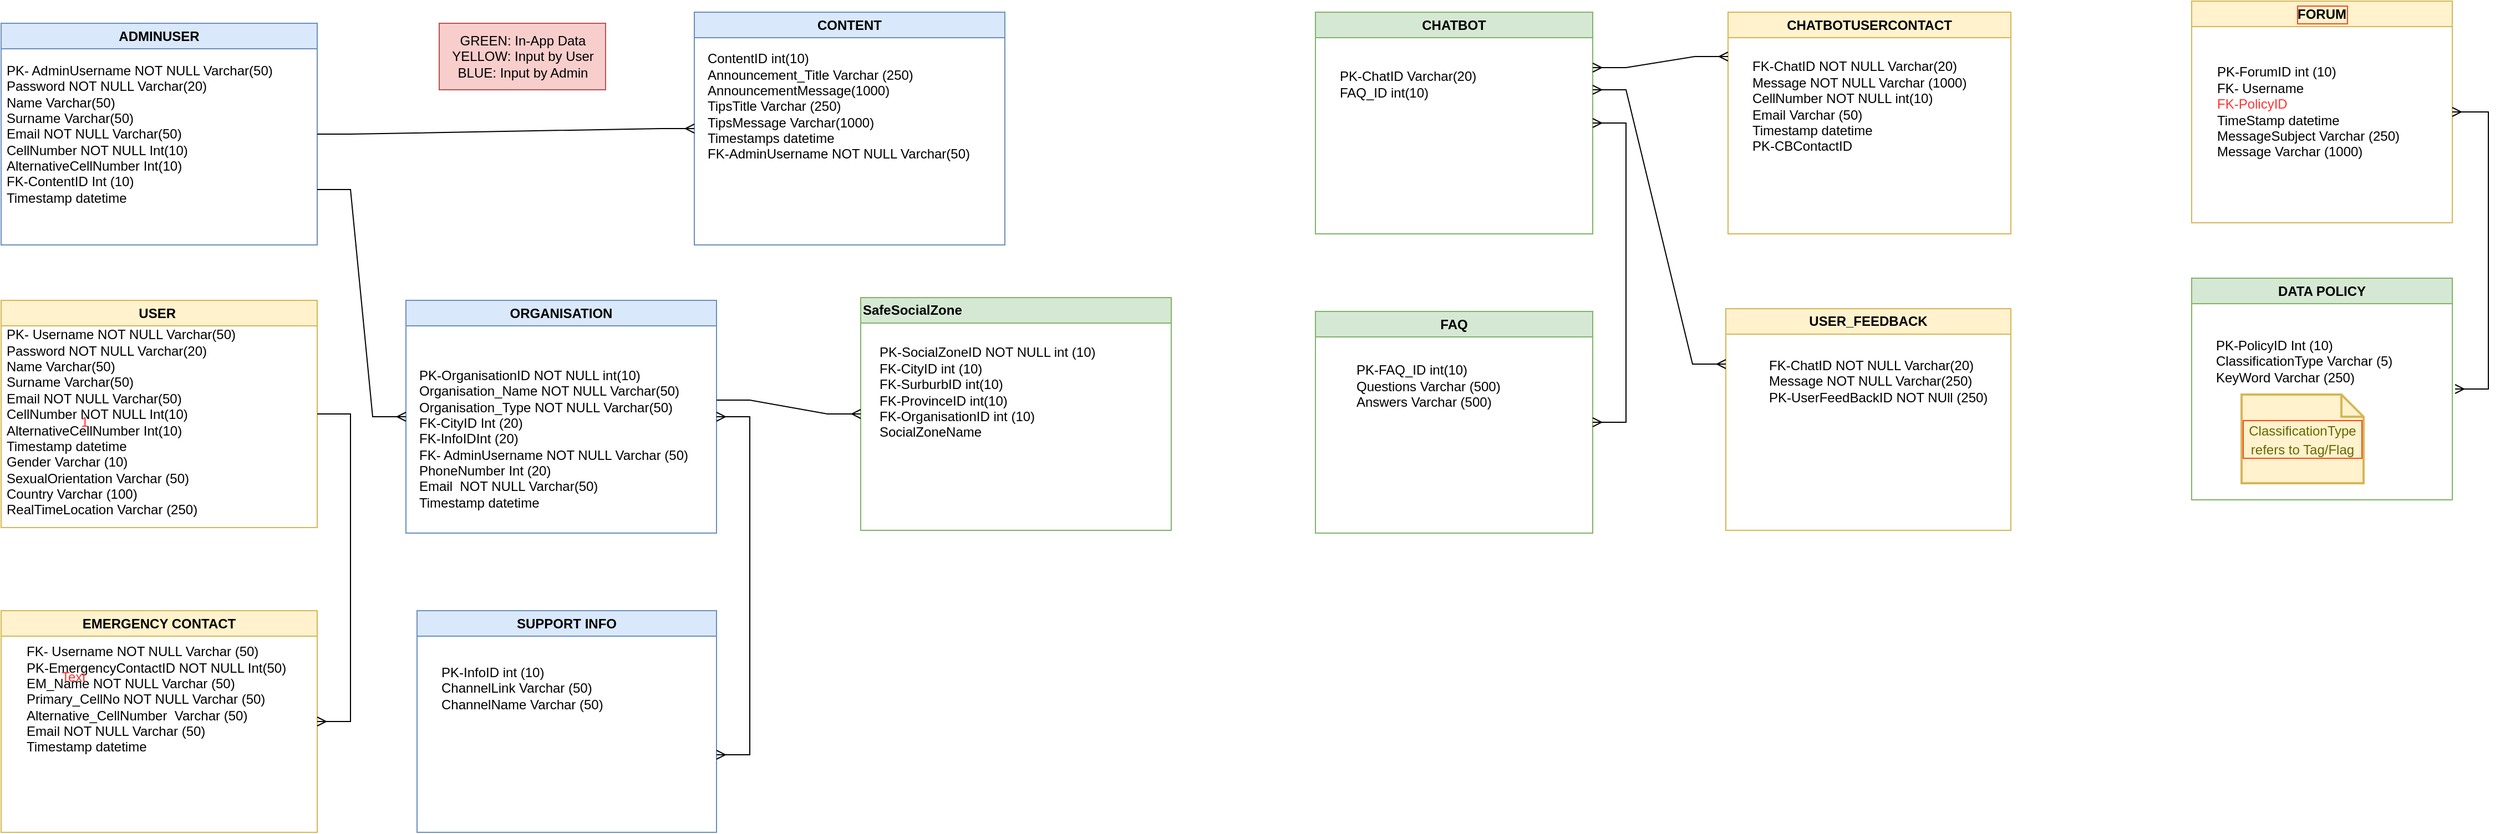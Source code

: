 <mxfile version="20.8.16" type="github">
  <diagram id="C5RBs43oDa-KdzZeNtuy" name="Page-1">
    <mxGraphModel dx="1296" dy="1667" grid="1" gridSize="10" guides="1" tooltips="1" connect="1" arrows="1" fold="1" page="1" pageScale="1" pageWidth="827" pageHeight="1169" math="0" shadow="0">
      <root>
        <mxCell id="WIyWlLk6GJQsqaUBKTNV-0" />
        <mxCell id="WIyWlLk6GJQsqaUBKTNV-1" parent="WIyWlLk6GJQsqaUBKTNV-0" />
        <mxCell id="6yo70VMg6lP2LdjrL4yp-1" value="USER&amp;nbsp;" style="swimlane;whiteSpace=wrap;html=1;fillColor=#fff2cc;strokeColor=#d6b656;" parent="WIyWlLk6GJQsqaUBKTNV-1" vertex="1">
          <mxGeometry x="-45" y="-530" width="285" height="205" as="geometry" />
        </mxCell>
        <mxCell id="6yo70VMg6lP2LdjrL4yp-2" value="PK- Username NOT NULL Varchar(50)&lt;br&gt;Password NOT NULL Varchar(20)&lt;br&gt;Name Varchar(50)&lt;br&gt;Surname Varchar(50)&lt;br&gt;Email NOT NULL Varchar(50)&lt;br&gt;CellNumber NOT NULL Int(10)&lt;br&gt;AlternativeCellNumber Int(10)&lt;br style=&quot;border-color: var(--border-color);&quot;&gt;Timestamp datetime&lt;br&gt;Gender Varchar (10)&lt;br&gt;SexualOrientation Varchar (50)&lt;br&gt;Country Varchar (100)&lt;br&gt;RealTimeLocation Varchar (250)" style="text;html=1;align=left;verticalAlign=middle;resizable=0;points=[];autosize=1;strokeColor=none;fillColor=none;" parent="6yo70VMg6lP2LdjrL4yp-1" vertex="1">
          <mxGeometry x="3" y="15" width="230" height="190" as="geometry" />
        </mxCell>
        <mxCell id="6yo70VMg6lP2LdjrL4yp-5" value="ORGANISATION" style="swimlane;whiteSpace=wrap;html=1;fillColor=#dae8fc;strokeColor=#6c8ebf;" parent="WIyWlLk6GJQsqaUBKTNV-1" vertex="1">
          <mxGeometry x="320" y="-530" width="280" height="210" as="geometry" />
        </mxCell>
        <mxCell id="yurnyccXjnJKwhIjf-WH-16" value="PK-OrganisationID NOT NULL int(10)&lt;br&gt;Organisation_Name NOT NULL Varchar(50)&lt;br&gt;Organisation_Type NOT NULL Varchar(50)&lt;br&gt;FK-CityID Int (20)&lt;br&gt;FK-InfoIDInt (20)&lt;br&gt;FK- AdminUsername NOT NULL Varchar (50)&lt;br&gt;PhoneNumber Int (20)&lt;br&gt;Email&amp;nbsp; NOT NULL Varchar(50)&lt;br&gt;Timestamp datetime" style="text;html=1;align=left;verticalAlign=middle;resizable=0;points=[];autosize=1;strokeColor=none;fillColor=none;" parent="6yo70VMg6lP2LdjrL4yp-5" vertex="1">
          <mxGeometry x="10" y="55" width="270" height="140" as="geometry" />
        </mxCell>
        <mxCell id="6yo70VMg6lP2LdjrL4yp-20" value="SUPPORT INFO" style="swimlane;whiteSpace=wrap;html=1;fillColor=#dae8fc;strokeColor=#6c8ebf;" parent="WIyWlLk6GJQsqaUBKTNV-1" vertex="1">
          <mxGeometry x="330" y="-250" width="270" height="200" as="geometry" />
        </mxCell>
        <mxCell id="6yo70VMg6lP2LdjrL4yp-53" value="PK-InfoID int (10)&lt;br&gt;ChannelLink Varchar (50)&lt;br&gt;ChannelName Varchar (50)" style="text;html=1;align=left;verticalAlign=middle;resizable=0;points=[];autosize=1;strokeColor=none;fillColor=none;" parent="6yo70VMg6lP2LdjrL4yp-20" vertex="1">
          <mxGeometry x="20" y="40" width="170" height="60" as="geometry" />
        </mxCell>
        <mxCell id="6yo70VMg6lP2LdjrL4yp-25" value="FORUM" style="swimlane;whiteSpace=wrap;html=1;fillColor=#fff2cc;strokeColor=#d6b656;labelBorderColor=#FF4719;" parent="WIyWlLk6GJQsqaUBKTNV-1" vertex="1">
          <mxGeometry x="1930" y="-800" width="235" height="200" as="geometry" />
        </mxCell>
        <mxCell id="6yo70VMg6lP2LdjrL4yp-56" value="PK-ForumID int (10)&lt;br&gt;FK- Username&lt;br&gt;&lt;font color=&quot;#ff3333&quot;&gt;FK-PolicyID&amp;nbsp;&lt;br style=&quot;border-color: var(--border-color);&quot;&gt;&lt;/font&gt;TimeStamp datetime&lt;br&gt;MessageSubject Varchar (250)&lt;br&gt;Message Varchar (1000)" style="text;html=1;align=left;verticalAlign=middle;resizable=0;points=[];autosize=1;strokeColor=none;fillColor=none;" parent="6yo70VMg6lP2LdjrL4yp-25" vertex="1">
          <mxGeometry x="21" y="50" width="190" height="100" as="geometry" />
        </mxCell>
        <mxCell id="6yo70VMg6lP2LdjrL4yp-33" value="CONTENT" style="swimlane;whiteSpace=wrap;html=1;fillColor=#dae8fc;strokeColor=#6c8ebf;startSize=23;" parent="WIyWlLk6GJQsqaUBKTNV-1" vertex="1">
          <mxGeometry x="580" y="-790" width="280" height="210" as="geometry" />
        </mxCell>
        <mxCell id="6yo70VMg6lP2LdjrL4yp-35" value="ContentID int(10)&lt;br&gt;Announcement_Title Varchar (250)&lt;br&gt;AnnouncementMessage(1000)&lt;br&gt;TipsTitle Varchar (250)&lt;br&gt;TipsMessage Varchar(1000)&lt;br&gt;Timestamps datetime&lt;br&gt;FK-AdminUsername NOT NULL Varchar(50)" style="text;html=1;align=left;verticalAlign=middle;resizable=0;points=[];autosize=1;strokeColor=none;fillColor=none;" parent="6yo70VMg6lP2LdjrL4yp-33" vertex="1">
          <mxGeometry x="10" y="30" width="260" height="110" as="geometry" />
        </mxCell>
        <mxCell id="6yo70VMg6lP2LdjrL4yp-37" value="CHATBOT" style="swimlane;whiteSpace=wrap;html=1;fillColor=#d5e8d4;strokeColor=#82b366;align=center;" parent="WIyWlLk6GJQsqaUBKTNV-1" vertex="1">
          <mxGeometry x="1140" y="-790" width="250" height="200" as="geometry" />
        </mxCell>
        <mxCell id="6yo70VMg6lP2LdjrL4yp-41" value="PK-ChatID Varchar(20)&lt;br&gt;FAQ_ID int(10)" style="text;html=1;align=left;verticalAlign=middle;resizable=0;points=[];autosize=1;strokeColor=none;fillColor=none;" parent="6yo70VMg6lP2LdjrL4yp-37" vertex="1">
          <mxGeometry x="20" y="45" width="150" height="40" as="geometry" />
        </mxCell>
        <mxCell id="6yo70VMg6lP2LdjrL4yp-50" value="DATA POLICY" style="swimlane;whiteSpace=wrap;html=1;fillColor=#d5e8d4;strokeColor=#82b366;align=center;" parent="WIyWlLk6GJQsqaUBKTNV-1" vertex="1">
          <mxGeometry x="1930" y="-550" width="235" height="200" as="geometry" />
        </mxCell>
        <mxCell id="6yo70VMg6lP2LdjrL4yp-51" value="PK-PolicyID Int (10)&lt;br&gt;ClassificationType Varchar (5)&lt;br&gt;KeyWord Varchar (250)" style="text;html=1;align=left;verticalAlign=middle;resizable=0;points=[];autosize=1;strokeColor=none;fillColor=none;" parent="6yo70VMg6lP2LdjrL4yp-50" vertex="1">
          <mxGeometry x="20" y="45" width="180" height="60" as="geometry" />
        </mxCell>
        <mxCell id="2uVpW_mxuj3ojrGI71kV-70" value="&lt;font style=&quot;font-size: 12px;&quot;&gt;ClassificationType refers to Tag/Flag&lt;/font&gt;" style="shape=note;strokeWidth=2;fontSize=14;size=20;whiteSpace=wrap;html=1;fillColor=#fff2cc;strokeColor=#d6b656;fontColor=#666600;labelBorderColor=#FF4719;" parent="6yo70VMg6lP2LdjrL4yp-50" vertex="1">
          <mxGeometry x="45" y="105" width="110.0" height="80" as="geometry" />
        </mxCell>
        <mxCell id="yurnyccXjnJKwhIjf-WH-17" value="GREEN: In-App Data&lt;br&gt;YELLOW: Input by User&lt;br&gt;BLUE: Input by Admin" style="text;html=1;align=center;verticalAlign=middle;resizable=0;points=[];autosize=1;strokeColor=#b85450;fillColor=#f8cecc;" parent="WIyWlLk6GJQsqaUBKTNV-1" vertex="1">
          <mxGeometry x="350" y="-780" width="150" height="60" as="geometry" />
        </mxCell>
        <mxCell id="2uVpW_mxuj3ojrGI71kV-15" value="SafeSocialZone" style="swimlane;whiteSpace=wrap;html=1;fillColor=#d5e8d4;strokeColor=#82b366;startSize=23;align=left;" parent="WIyWlLk6GJQsqaUBKTNV-1" vertex="1">
          <mxGeometry x="730" y="-532.5" width="280" height="210" as="geometry" />
        </mxCell>
        <mxCell id="2uVpW_mxuj3ojrGI71kV-22" value="PK-SocialZoneID NOT NULL int (10)&lt;br&gt;FK-CityID int (10)&lt;br&gt;FK-SurburbID int(10)&lt;br&gt;FK-ProvinceID int(10)&lt;br&gt;FK-OrganisationID int (10)&lt;br&gt;SocialZoneName" style="text;html=1;align=left;verticalAlign=middle;resizable=0;points=[];autosize=1;strokeColor=none;fillColor=none;" parent="2uVpW_mxuj3ojrGI71kV-15" vertex="1">
          <mxGeometry x="15" y="35" width="220" height="100" as="geometry" />
        </mxCell>
        <mxCell id="2uVpW_mxuj3ojrGI71kV-41" value="EMERGENCY CONTACT" style="swimlane;whiteSpace=wrap;html=1;fillColor=#fff2cc;strokeColor=#d6b656;" parent="WIyWlLk6GJQsqaUBKTNV-1" vertex="1">
          <mxGeometry x="-45" y="-250" width="285" height="200" as="geometry" />
        </mxCell>
        <mxCell id="2uVpW_mxuj3ojrGI71kV-42" value="FK- Username NOT NULL Varchar (50)&lt;br&gt;PK-EmergencyContactID NOT NULL Int(50)&lt;br&gt;EM_Name NOT NULL Varchar (50)&lt;br&gt;Primary_CellNo NOT NULL Varchar (50)&lt;br&gt;Alternative_CellNumber&amp;nbsp; Varchar (50)&lt;br&gt;Email NOT NULL Varchar (50)&lt;br&gt;Timestamp datetime" style="text;html=1;align=left;verticalAlign=middle;resizable=0;points=[];autosize=1;strokeColor=none;fillColor=none;" parent="2uVpW_mxuj3ojrGI71kV-41" vertex="1">
          <mxGeometry x="21" y="25" width="260" height="110" as="geometry" />
        </mxCell>
        <mxCell id="2uVpW_mxuj3ojrGI71kV-44" value="FAQ" style="swimlane;whiteSpace=wrap;html=1;fillColor=#d5e8d4;strokeColor=#82b366;align=center;" parent="WIyWlLk6GJQsqaUBKTNV-1" vertex="1">
          <mxGeometry x="1140" y="-520" width="250" height="200" as="geometry" />
        </mxCell>
        <mxCell id="2uVpW_mxuj3ojrGI71kV-45" value="&lt;br&gt;PK-FAQ_ID int(10)&lt;br&gt;Questions Varchar (500)&lt;br&gt;Answers Varchar (500)" style="text;html=1;align=left;verticalAlign=middle;resizable=0;points=[];autosize=1;strokeColor=none;fillColor=none;" parent="2uVpW_mxuj3ojrGI71kV-44" vertex="1">
          <mxGeometry x="35" y="25" width="150" height="70" as="geometry" />
        </mxCell>
        <mxCell id="2uVpW_mxuj3ojrGI71kV-61" value="1" style="text;html=1;align=center;verticalAlign=middle;resizable=0;points=[];autosize=1;strokeColor=none;fillColor=none;fontColor=#FF3333;" parent="WIyWlLk6GJQsqaUBKTNV-1" vertex="1">
          <mxGeometry x="15" y="-435" width="30" height="30" as="geometry" />
        </mxCell>
        <mxCell id="2uVpW_mxuj3ojrGI71kV-62" value="Text" style="text;html=1;align=center;verticalAlign=middle;resizable=0;points=[];autosize=1;strokeColor=none;fillColor=none;fontColor=#FF3333;" parent="WIyWlLk6GJQsqaUBKTNV-1" vertex="1">
          <mxGeometry x="-5" y="-205" width="50" height="30" as="geometry" />
        </mxCell>
        <mxCell id="2uVpW_mxuj3ojrGI71kV-68" value="ADMINUSER" style="swimlane;whiteSpace=wrap;html=1;fillColor=#dae8fc;strokeColor=#6c8ebf;startSize=23;" parent="WIyWlLk6GJQsqaUBKTNV-1" vertex="1">
          <mxGeometry x="-45" y="-780" width="285" height="200" as="geometry" />
        </mxCell>
        <mxCell id="2uVpW_mxuj3ojrGI71kV-69" value="PK- AdminUsername NOT NULL Varchar(50)&lt;br&gt;Password NOT NULL Varchar(20)&lt;br&gt;Name Varchar(50)&lt;br&gt;Surname Varchar(50)&lt;br&gt;Email NOT NULL Varchar(50)&lt;br&gt;CellNumber NOT NULL Int(10)&lt;br&gt;AlternativeCellNumber Int(10)&lt;br&gt;FK-ContentID Int (10)&lt;br style=&quot;border-color: var(--border-color);&quot;&gt;Timestamp datetime" style="text;html=1;align=left;verticalAlign=middle;resizable=0;points=[];autosize=1;strokeColor=none;fillColor=none;" parent="2uVpW_mxuj3ojrGI71kV-68" vertex="1">
          <mxGeometry x="3" y="30" width="260" height="140" as="geometry" />
        </mxCell>
        <mxCell id="2uVpW_mxuj3ojrGI71kV-71" value="CHATBOTUSERCONTACT" style="swimlane;whiteSpace=wrap;html=1;fillColor=#fff2cc;strokeColor=#d6b656;align=center;" parent="WIyWlLk6GJQsqaUBKTNV-1" vertex="1">
          <mxGeometry x="1512" y="-790" width="255" height="200" as="geometry" />
        </mxCell>
        <mxCell id="2uVpW_mxuj3ojrGI71kV-72" value="FK-ChatID NOT NULL Varchar(20)&lt;br style=&quot;border-color: var(--border-color);&quot;&gt;Message NOT NULL Varchar (1000)&lt;br&gt;CellNumber NOT NULL int(10)&lt;br&gt;Email Varchar (50)&lt;br&gt;Timestamp datetime&lt;br&gt;PK-CBContactID" style="text;html=1;align=left;verticalAlign=middle;resizable=0;points=[];autosize=1;strokeColor=none;fillColor=none;" parent="2uVpW_mxuj3ojrGI71kV-71" vertex="1">
          <mxGeometry x="20" y="35" width="220" height="100" as="geometry" />
        </mxCell>
        <mxCell id="2uVpW_mxuj3ojrGI71kV-73" value="USER_FEEDBACK" style="swimlane;whiteSpace=wrap;html=1;fillColor=#fff2cc;strokeColor=#d6b656;align=center;" parent="WIyWlLk6GJQsqaUBKTNV-1" vertex="1">
          <mxGeometry x="1510" y="-522.5" width="257" height="200" as="geometry" />
        </mxCell>
        <mxCell id="2uVpW_mxuj3ojrGI71kV-74" value="FK-ChatID NOT NULL Varchar(20)&lt;br style=&quot;border-color: var(--border-color);&quot;&gt;Message NOT NULL Varchar(250)&lt;br&gt;PK-UserFeedBackID NOT NUll (250)" style="text;html=1;align=left;verticalAlign=middle;resizable=0;points=[];autosize=1;strokeColor=none;fillColor=none;" parent="2uVpW_mxuj3ojrGI71kV-73" vertex="1">
          <mxGeometry x="37" y="35" width="220" height="60" as="geometry" />
        </mxCell>
        <mxCell id="Yy6AOTnck7KrNuzbiVMf-2" value="" style="edgeStyle=entityRelationEdgeStyle;fontSize=12;html=1;endArrow=ERmany;rounded=0;exitX=1;exitY=0.5;exitDx=0;exitDy=0;entryX=1;entryY=0.5;entryDx=0;entryDy=0;" parent="WIyWlLk6GJQsqaUBKTNV-1" source="6yo70VMg6lP2LdjrL4yp-1" target="2uVpW_mxuj3ojrGI71kV-41" edge="1">
          <mxGeometry width="100" height="100" relative="1" as="geometry">
            <mxPoint x="-50" y="-430" as="sourcePoint" />
            <mxPoint x="-51" y="-120" as="targetPoint" />
          </mxGeometry>
        </mxCell>
        <mxCell id="Yy6AOTnck7KrNuzbiVMf-3" value="" style="edgeStyle=entityRelationEdgeStyle;fontSize=12;html=1;endArrow=ERmany;rounded=0;exitX=1;exitY=0.5;exitDx=0;exitDy=0;entryX=0;entryY=0.5;entryDx=0;entryDy=0;" parent="WIyWlLk6GJQsqaUBKTNV-1" source="2uVpW_mxuj3ojrGI71kV-68" target="6yo70VMg6lP2LdjrL4yp-33" edge="1">
          <mxGeometry width="100" height="100" relative="1" as="geometry">
            <mxPoint x="290" y="-530" as="sourcePoint" />
            <mxPoint x="1080" y="-550" as="targetPoint" />
          </mxGeometry>
        </mxCell>
        <mxCell id="Yy6AOTnck7KrNuzbiVMf-6" value="" style="edgeStyle=entityRelationEdgeStyle;fontSize=12;html=1;endArrow=ERmany;startArrow=ERmany;rounded=0;entryX=1;entryY=0.5;entryDx=0;entryDy=0;" parent="WIyWlLk6GJQsqaUBKTNV-1" target="6yo70VMg6lP2LdjrL4yp-5" edge="1">
          <mxGeometry width="100" height="100" relative="1" as="geometry">
            <mxPoint x="600" y="-120" as="sourcePoint" />
            <mxPoint x="460" y="-330" as="targetPoint" />
          </mxGeometry>
        </mxCell>
        <mxCell id="Yy6AOTnck7KrNuzbiVMf-7" value="" style="edgeStyle=entityRelationEdgeStyle;fontSize=12;html=1;endArrow=ERmany;rounded=0;entryX=0;entryY=0.5;entryDx=0;entryDy=0;" parent="WIyWlLk6GJQsqaUBKTNV-1" target="2uVpW_mxuj3ojrGI71kV-15" edge="1">
          <mxGeometry width="100" height="100" relative="1" as="geometry">
            <mxPoint x="600" y="-440" as="sourcePoint" />
            <mxPoint x="650" y="-470" as="targetPoint" />
          </mxGeometry>
        </mxCell>
        <mxCell id="Yy6AOTnck7KrNuzbiVMf-8" value="" style="edgeStyle=entityRelationEdgeStyle;fontSize=12;html=1;endArrow=ERmany;rounded=0;entryX=0;entryY=0.5;entryDx=0;entryDy=0;exitX=1;exitY=0.75;exitDx=0;exitDy=0;" parent="WIyWlLk6GJQsqaUBKTNV-1" source="2uVpW_mxuj3ojrGI71kV-68" target="6yo70VMg6lP2LdjrL4yp-5" edge="1">
          <mxGeometry width="100" height="100" relative="1" as="geometry">
            <mxPoint x="314" y="-580" as="sourcePoint" />
            <mxPoint x="414" y="-680" as="targetPoint" />
          </mxGeometry>
        </mxCell>
        <mxCell id="Yy6AOTnck7KrNuzbiVMf-10" value="" style="edgeStyle=entityRelationEdgeStyle;fontSize=12;html=1;endArrow=ERmany;startArrow=ERmany;rounded=0;entryX=1;entryY=0.5;entryDx=0;entryDy=0;exitX=1;exitY=0.5;exitDx=0;exitDy=0;" parent="WIyWlLk6GJQsqaUBKTNV-1" source="2uVpW_mxuj3ojrGI71kV-44" target="6yo70VMg6lP2LdjrL4yp-37" edge="1">
          <mxGeometry width="100" height="100" relative="1" as="geometry">
            <mxPoint x="1280" y="-510" as="sourcePoint" />
            <mxPoint x="1380" y="-610" as="targetPoint" />
          </mxGeometry>
        </mxCell>
        <mxCell id="Yy6AOTnck7KrNuzbiVMf-11" value="" style="edgeStyle=entityRelationEdgeStyle;fontSize=12;html=1;endArrow=ERmany;startArrow=ERmany;rounded=0;entryX=0;entryY=0.25;entryDx=0;entryDy=0;" parent="WIyWlLk6GJQsqaUBKTNV-1" target="2uVpW_mxuj3ojrGI71kV-73" edge="1">
          <mxGeometry width="100" height="100" relative="1" as="geometry">
            <mxPoint x="1390" y="-720" as="sourcePoint" />
            <mxPoint x="1530" y="-490" as="targetPoint" />
          </mxGeometry>
        </mxCell>
        <mxCell id="Yy6AOTnck7KrNuzbiVMf-12" value="" style="edgeStyle=entityRelationEdgeStyle;fontSize=12;html=1;endArrow=ERmany;startArrow=ERmany;rounded=0;exitX=1;exitY=0.25;exitDx=0;exitDy=0;" parent="WIyWlLk6GJQsqaUBKTNV-1" source="6yo70VMg6lP2LdjrL4yp-37" edge="1">
          <mxGeometry width="100" height="100" relative="1" as="geometry">
            <mxPoint x="1412" y="-650" as="sourcePoint" />
            <mxPoint x="1512" y="-750" as="targetPoint" />
          </mxGeometry>
        </mxCell>
        <mxCell id="Yy6AOTnck7KrNuzbiVMf-13" value="" style="edgeStyle=entityRelationEdgeStyle;fontSize=12;html=1;endArrow=ERmany;startArrow=ERmany;rounded=0;entryX=1;entryY=0.5;entryDx=0;entryDy=0;" parent="WIyWlLk6GJQsqaUBKTNV-1" target="6yo70VMg6lP2LdjrL4yp-25" edge="1">
          <mxGeometry width="100" height="100" relative="1" as="geometry">
            <mxPoint x="2167.5" y="-450" as="sourcePoint" />
            <mxPoint x="1927.5" y="-690" as="targetPoint" />
          </mxGeometry>
        </mxCell>
      </root>
    </mxGraphModel>
  </diagram>
</mxfile>
